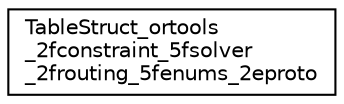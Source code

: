 digraph "Graphical Class Hierarchy"
{
 // LATEX_PDF_SIZE
  edge [fontname="Helvetica",fontsize="10",labelfontname="Helvetica",labelfontsize="10"];
  node [fontname="Helvetica",fontsize="10",shape=record];
  rankdir="LR";
  Node0 [label="TableStruct_ortools\l_2fconstraint_5fsolver\l_2frouting_5fenums_2eproto",height=0.2,width=0.4,color="black", fillcolor="white", style="filled",URL="$struct_table_struct__ortools__2fconstraint__5fsolver__2frouting__5fenums__2eproto.html",tooltip=" "];
}
